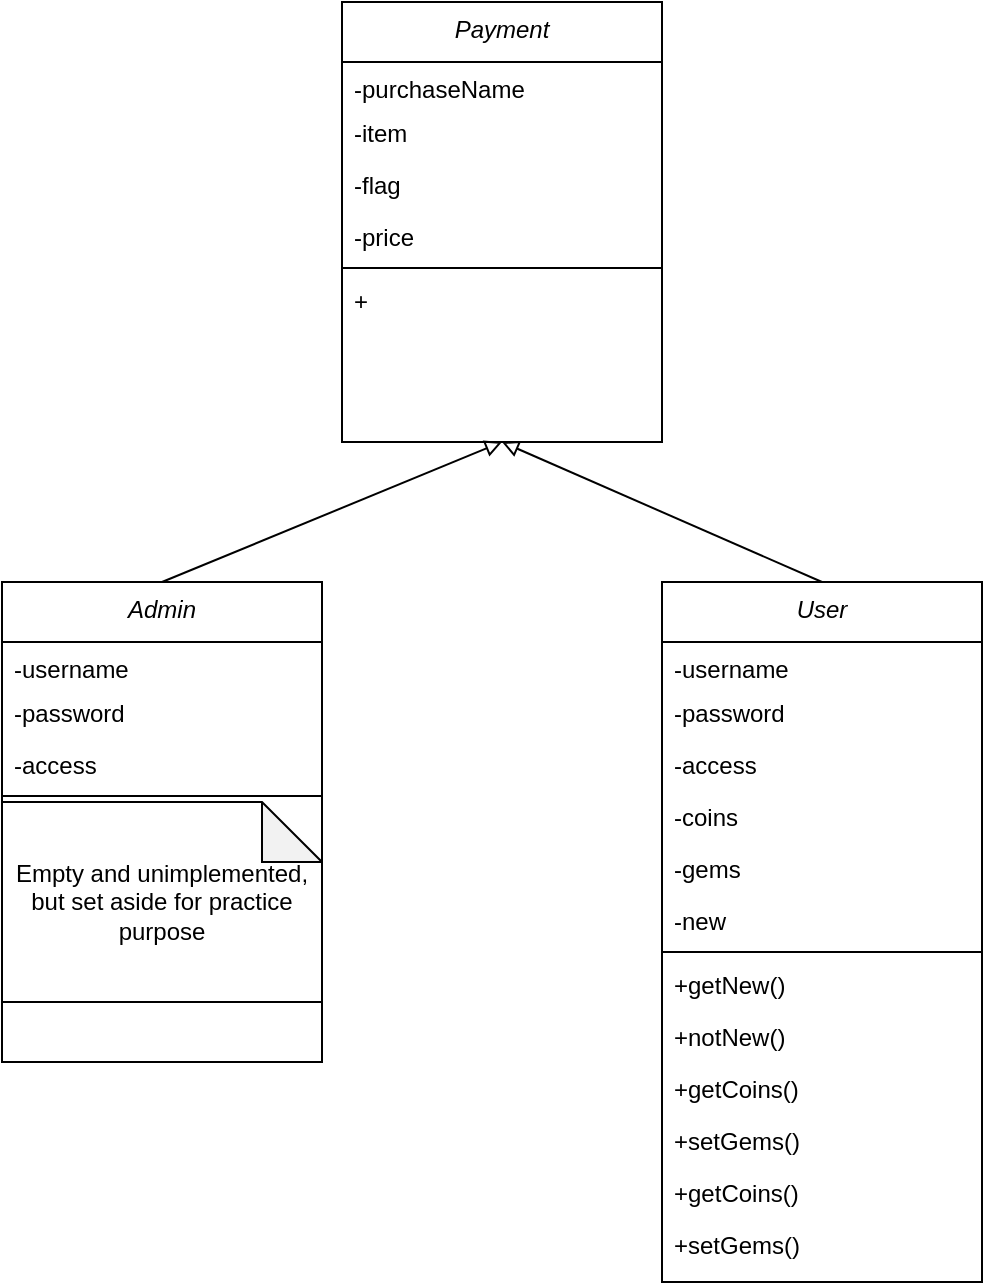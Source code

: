 <mxfile version="22.1.4" type="github">
  <diagram id="C5RBs43oDa-KdzZeNtuy" name="Page-1">
    <mxGraphModel dx="683" dy="376" grid="1" gridSize="10" guides="1" tooltips="1" connect="1" arrows="1" fold="1" page="1" pageScale="1" pageWidth="827" pageHeight="1169" math="0" shadow="0">
      <root>
        <mxCell id="WIyWlLk6GJQsqaUBKTNV-0" />
        <mxCell id="WIyWlLk6GJQsqaUBKTNV-1" parent="WIyWlLk6GJQsqaUBKTNV-0" />
        <mxCell id="zkfFHV4jXpPFQw0GAbJ--0" value="Payment" style="swimlane;fontStyle=2;align=center;verticalAlign=top;childLayout=stackLayout;horizontal=1;startSize=30;horizontalStack=0;resizeParent=1;resizeLast=0;collapsible=1;marginBottom=0;rounded=0;shadow=0;strokeWidth=1;" parent="WIyWlLk6GJQsqaUBKTNV-1" vertex="1">
          <mxGeometry x="280" y="50" width="160" height="220" as="geometry">
            <mxRectangle x="230" y="140" width="160" height="26" as="alternateBounds" />
          </mxGeometry>
        </mxCell>
        <mxCell id="zkfFHV4jXpPFQw0GAbJ--1" value="-purchaseName" style="text;align=left;verticalAlign=top;spacingLeft=4;spacingRight=4;overflow=hidden;rotatable=0;points=[[0,0.5],[1,0.5]];portConstraint=eastwest;" parent="zkfFHV4jXpPFQw0GAbJ--0" vertex="1">
          <mxGeometry y="30" width="160" height="22" as="geometry" />
        </mxCell>
        <mxCell id="zkfFHV4jXpPFQw0GAbJ--2" value="-item" style="text;align=left;verticalAlign=top;spacingLeft=4;spacingRight=4;overflow=hidden;rotatable=0;points=[[0,0.5],[1,0.5]];portConstraint=eastwest;rounded=0;shadow=0;html=0;" parent="zkfFHV4jXpPFQw0GAbJ--0" vertex="1">
          <mxGeometry y="52" width="160" height="26" as="geometry" />
        </mxCell>
        <mxCell id="zkfFHV4jXpPFQw0GAbJ--3" value="-flag" style="text;align=left;verticalAlign=top;spacingLeft=4;spacingRight=4;overflow=hidden;rotatable=0;points=[[0,0.5],[1,0.5]];portConstraint=eastwest;rounded=0;shadow=0;html=0;" parent="zkfFHV4jXpPFQw0GAbJ--0" vertex="1">
          <mxGeometry y="78" width="160" height="26" as="geometry" />
        </mxCell>
        <mxCell id="34grZeJbY1Qjgrxhlr4V-40" value="-price" style="text;align=left;verticalAlign=top;spacingLeft=4;spacingRight=4;overflow=hidden;rotatable=0;points=[[0,0.5],[1,0.5]];portConstraint=eastwest;rounded=0;shadow=0;html=0;" vertex="1" parent="zkfFHV4jXpPFQw0GAbJ--0">
          <mxGeometry y="104" width="160" height="26" as="geometry" />
        </mxCell>
        <mxCell id="zkfFHV4jXpPFQw0GAbJ--4" value="" style="line;html=1;strokeWidth=1;align=left;verticalAlign=middle;spacingTop=-1;spacingLeft=3;spacingRight=3;rotatable=0;labelPosition=right;points=[];portConstraint=eastwest;" parent="zkfFHV4jXpPFQw0GAbJ--0" vertex="1">
          <mxGeometry y="130" width="160" height="6" as="geometry" />
        </mxCell>
        <mxCell id="34grZeJbY1Qjgrxhlr4V-42" value="+" style="text;align=left;verticalAlign=top;spacingLeft=4;spacingRight=4;overflow=hidden;rotatable=0;points=[[0,0.5],[1,0.5]];portConstraint=eastwest;rounded=0;shadow=0;html=0;" vertex="1" parent="zkfFHV4jXpPFQw0GAbJ--0">
          <mxGeometry y="136" width="160" height="26" as="geometry" />
        </mxCell>
        <mxCell id="34grZeJbY1Qjgrxhlr4V-10" value="User" style="swimlane;fontStyle=2;align=center;verticalAlign=top;childLayout=stackLayout;horizontal=1;startSize=30;horizontalStack=0;resizeParent=1;resizeLast=0;collapsible=1;marginBottom=0;rounded=0;shadow=0;strokeWidth=1;" vertex="1" parent="WIyWlLk6GJQsqaUBKTNV-1">
          <mxGeometry x="440" y="340" width="160" height="350" as="geometry">
            <mxRectangle x="230" y="140" width="160" height="26" as="alternateBounds" />
          </mxGeometry>
        </mxCell>
        <mxCell id="34grZeJbY1Qjgrxhlr4V-11" value="-username" style="text;align=left;verticalAlign=top;spacingLeft=4;spacingRight=4;overflow=hidden;rotatable=0;points=[[0,0.5],[1,0.5]];portConstraint=eastwest;" vertex="1" parent="34grZeJbY1Qjgrxhlr4V-10">
          <mxGeometry y="30" width="160" height="22" as="geometry" />
        </mxCell>
        <mxCell id="34grZeJbY1Qjgrxhlr4V-12" value="-password" style="text;align=left;verticalAlign=top;spacingLeft=4;spacingRight=4;overflow=hidden;rotatable=0;points=[[0,0.5],[1,0.5]];portConstraint=eastwest;rounded=0;shadow=0;html=0;" vertex="1" parent="34grZeJbY1Qjgrxhlr4V-10">
          <mxGeometry y="52" width="160" height="26" as="geometry" />
        </mxCell>
        <mxCell id="34grZeJbY1Qjgrxhlr4V-13" value="-access" style="text;align=left;verticalAlign=top;spacingLeft=4;spacingRight=4;overflow=hidden;rotatable=0;points=[[0,0.5],[1,0.5]];portConstraint=eastwest;rounded=0;shadow=0;html=0;" vertex="1" parent="34grZeJbY1Qjgrxhlr4V-10">
          <mxGeometry y="78" width="160" height="26" as="geometry" />
        </mxCell>
        <mxCell id="34grZeJbY1Qjgrxhlr4V-26" value="-coins" style="text;align=left;verticalAlign=top;spacingLeft=4;spacingRight=4;overflow=hidden;rotatable=0;points=[[0,0.5],[1,0.5]];portConstraint=eastwest;rounded=0;shadow=0;html=0;" vertex="1" parent="34grZeJbY1Qjgrxhlr4V-10">
          <mxGeometry y="104" width="160" height="26" as="geometry" />
        </mxCell>
        <mxCell id="34grZeJbY1Qjgrxhlr4V-27" value="-gems" style="text;align=left;verticalAlign=top;spacingLeft=4;spacingRight=4;overflow=hidden;rotatable=0;points=[[0,0.5],[1,0.5]];portConstraint=eastwest;rounded=0;shadow=0;html=0;" vertex="1" parent="34grZeJbY1Qjgrxhlr4V-10">
          <mxGeometry y="130" width="160" height="26" as="geometry" />
        </mxCell>
        <mxCell id="34grZeJbY1Qjgrxhlr4V-28" value="-new" style="text;align=left;verticalAlign=top;spacingLeft=4;spacingRight=4;overflow=hidden;rotatable=0;points=[[0,0.5],[1,0.5]];portConstraint=eastwest;rounded=0;shadow=0;html=0;" vertex="1" parent="34grZeJbY1Qjgrxhlr4V-10">
          <mxGeometry y="156" width="160" height="26" as="geometry" />
        </mxCell>
        <mxCell id="34grZeJbY1Qjgrxhlr4V-14" value="" style="line;html=1;strokeWidth=1;align=left;verticalAlign=middle;spacingTop=-1;spacingLeft=3;spacingRight=3;rotatable=0;labelPosition=right;points=[];portConstraint=eastwest;" vertex="1" parent="34grZeJbY1Qjgrxhlr4V-10">
          <mxGeometry y="182" width="160" height="6" as="geometry" />
        </mxCell>
        <mxCell id="34grZeJbY1Qjgrxhlr4V-33" value="+getNew()&#xa;" style="text;align=left;verticalAlign=top;spacingLeft=4;spacingRight=4;overflow=hidden;rotatable=0;points=[[0,0.5],[1,0.5]];portConstraint=eastwest;rounded=0;shadow=0;html=0;" vertex="1" parent="34grZeJbY1Qjgrxhlr4V-10">
          <mxGeometry y="188" width="160" height="26" as="geometry" />
        </mxCell>
        <mxCell id="34grZeJbY1Qjgrxhlr4V-34" value="+notNew()" style="text;align=left;verticalAlign=top;spacingLeft=4;spacingRight=4;overflow=hidden;rotatable=0;points=[[0,0.5],[1,0.5]];portConstraint=eastwest;rounded=0;shadow=0;html=0;" vertex="1" parent="34grZeJbY1Qjgrxhlr4V-10">
          <mxGeometry y="214" width="160" height="26" as="geometry" />
        </mxCell>
        <mxCell id="34grZeJbY1Qjgrxhlr4V-35" value="+getCoins()" style="text;align=left;verticalAlign=top;spacingLeft=4;spacingRight=4;overflow=hidden;rotatable=0;points=[[0,0.5],[1,0.5]];portConstraint=eastwest;rounded=0;shadow=0;html=0;" vertex="1" parent="34grZeJbY1Qjgrxhlr4V-10">
          <mxGeometry y="240" width="160" height="26" as="geometry" />
        </mxCell>
        <mxCell id="34grZeJbY1Qjgrxhlr4V-38" value="+setGems()" style="text;align=left;verticalAlign=top;spacingLeft=4;spacingRight=4;overflow=hidden;rotatable=0;points=[[0,0.5],[1,0.5]];portConstraint=eastwest;rounded=0;shadow=0;html=0;" vertex="1" parent="34grZeJbY1Qjgrxhlr4V-10">
          <mxGeometry y="266" width="160" height="26" as="geometry" />
        </mxCell>
        <mxCell id="34grZeJbY1Qjgrxhlr4V-37" value="+getCoins()" style="text;align=left;verticalAlign=top;spacingLeft=4;spacingRight=4;overflow=hidden;rotatable=0;points=[[0,0.5],[1,0.5]];portConstraint=eastwest;rounded=0;shadow=0;html=0;" vertex="1" parent="34grZeJbY1Qjgrxhlr4V-10">
          <mxGeometry y="292" width="160" height="26" as="geometry" />
        </mxCell>
        <mxCell id="34grZeJbY1Qjgrxhlr4V-39" value="+setGems()" style="text;align=left;verticalAlign=top;spacingLeft=4;spacingRight=4;overflow=hidden;rotatable=0;points=[[0,0.5],[1,0.5]];portConstraint=eastwest;rounded=0;shadow=0;html=0;" vertex="1" parent="34grZeJbY1Qjgrxhlr4V-10">
          <mxGeometry y="318" width="160" height="26" as="geometry" />
        </mxCell>
        <mxCell id="34grZeJbY1Qjgrxhlr4V-15" value="Admin" style="swimlane;fontStyle=2;align=center;verticalAlign=top;childLayout=stackLayout;horizontal=1;startSize=30;horizontalStack=0;resizeParent=1;resizeLast=0;collapsible=1;marginBottom=0;rounded=0;shadow=0;strokeWidth=1;" vertex="1" parent="WIyWlLk6GJQsqaUBKTNV-1">
          <mxGeometry x="110" y="340" width="160" height="240" as="geometry">
            <mxRectangle x="230" y="140" width="160" height="26" as="alternateBounds" />
          </mxGeometry>
        </mxCell>
        <mxCell id="34grZeJbY1Qjgrxhlr4V-16" value="-username" style="text;align=left;verticalAlign=top;spacingLeft=4;spacingRight=4;overflow=hidden;rotatable=0;points=[[0,0.5],[1,0.5]];portConstraint=eastwest;" vertex="1" parent="34grZeJbY1Qjgrxhlr4V-15">
          <mxGeometry y="30" width="160" height="22" as="geometry" />
        </mxCell>
        <mxCell id="34grZeJbY1Qjgrxhlr4V-17" value="-password" style="text;align=left;verticalAlign=top;spacingLeft=4;spacingRight=4;overflow=hidden;rotatable=0;points=[[0,0.5],[1,0.5]];portConstraint=eastwest;rounded=0;shadow=0;html=0;" vertex="1" parent="34grZeJbY1Qjgrxhlr4V-15">
          <mxGeometry y="52" width="160" height="26" as="geometry" />
        </mxCell>
        <mxCell id="34grZeJbY1Qjgrxhlr4V-18" value="-access" style="text;align=left;verticalAlign=top;spacingLeft=4;spacingRight=4;overflow=hidden;rotatable=0;points=[[0,0.5],[1,0.5]];portConstraint=eastwest;rounded=0;shadow=0;html=0;" vertex="1" parent="34grZeJbY1Qjgrxhlr4V-15">
          <mxGeometry y="78" width="160" height="26" as="geometry" />
        </mxCell>
        <mxCell id="34grZeJbY1Qjgrxhlr4V-19" value="" style="line;html=1;strokeWidth=1;align=left;verticalAlign=middle;spacingTop=-1;spacingLeft=3;spacingRight=3;rotatable=0;labelPosition=right;points=[];portConstraint=eastwest;" vertex="1" parent="34grZeJbY1Qjgrxhlr4V-15">
          <mxGeometry y="104" width="160" height="6" as="geometry" />
        </mxCell>
        <mxCell id="34grZeJbY1Qjgrxhlr4V-29" value="Empty and unimplemented, but set aside for practice purpose" style="shape=note;whiteSpace=wrap;html=1;backgroundOutline=1;darkOpacity=0.05;" vertex="1" parent="34grZeJbY1Qjgrxhlr4V-15">
          <mxGeometry y="110" width="160" height="100" as="geometry" />
        </mxCell>
        <mxCell id="34grZeJbY1Qjgrxhlr4V-30" value="" style="endArrow=block;html=1;rounded=0;exitX=0.5;exitY=0;exitDx=0;exitDy=0;entryX=0.5;entryY=1;entryDx=0;entryDy=0;endFill=0;" edge="1" parent="WIyWlLk6GJQsqaUBKTNV-1" source="34grZeJbY1Qjgrxhlr4V-15" target="zkfFHV4jXpPFQw0GAbJ--0">
          <mxGeometry width="50" height="50" relative="1" as="geometry">
            <mxPoint x="320" y="340" as="sourcePoint" />
            <mxPoint x="370" y="290" as="targetPoint" />
          </mxGeometry>
        </mxCell>
        <mxCell id="34grZeJbY1Qjgrxhlr4V-31" value="" style="endArrow=block;html=1;rounded=0;exitX=0.5;exitY=0;exitDx=0;exitDy=0;entryX=0.5;entryY=1;entryDx=0;entryDy=0;endFill=0;" edge="1" parent="WIyWlLk6GJQsqaUBKTNV-1" source="34grZeJbY1Qjgrxhlr4V-10" target="zkfFHV4jXpPFQw0GAbJ--0">
          <mxGeometry width="50" height="50" relative="1" as="geometry">
            <mxPoint x="200" y="350" as="sourcePoint" />
            <mxPoint x="370" y="210" as="targetPoint" />
          </mxGeometry>
        </mxCell>
      </root>
    </mxGraphModel>
  </diagram>
</mxfile>
